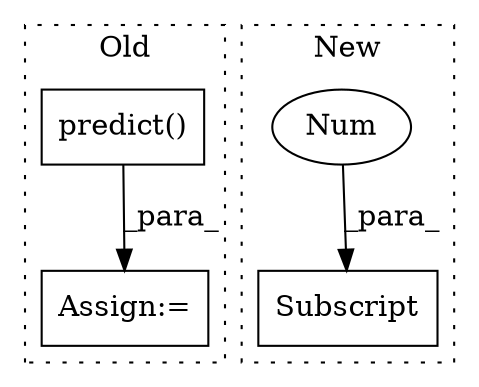 digraph G {
subgraph cluster0 {
1 [label="predict()" a="75" s="1128,1148" l="19,12" shape="box"];
3 [label="Assign:=" a="68" s="1125" l="3" shape="box"];
label = "Old";
style="dotted";
}
subgraph cluster1 {
2 [label="Subscript" a="63" s="1302,0" l="15,0" shape="box"];
4 [label="Num" a="76" s="1315" l="1" shape="ellipse"];
label = "New";
style="dotted";
}
1 -> 3 [label="_para_"];
4 -> 2 [label="_para_"];
}